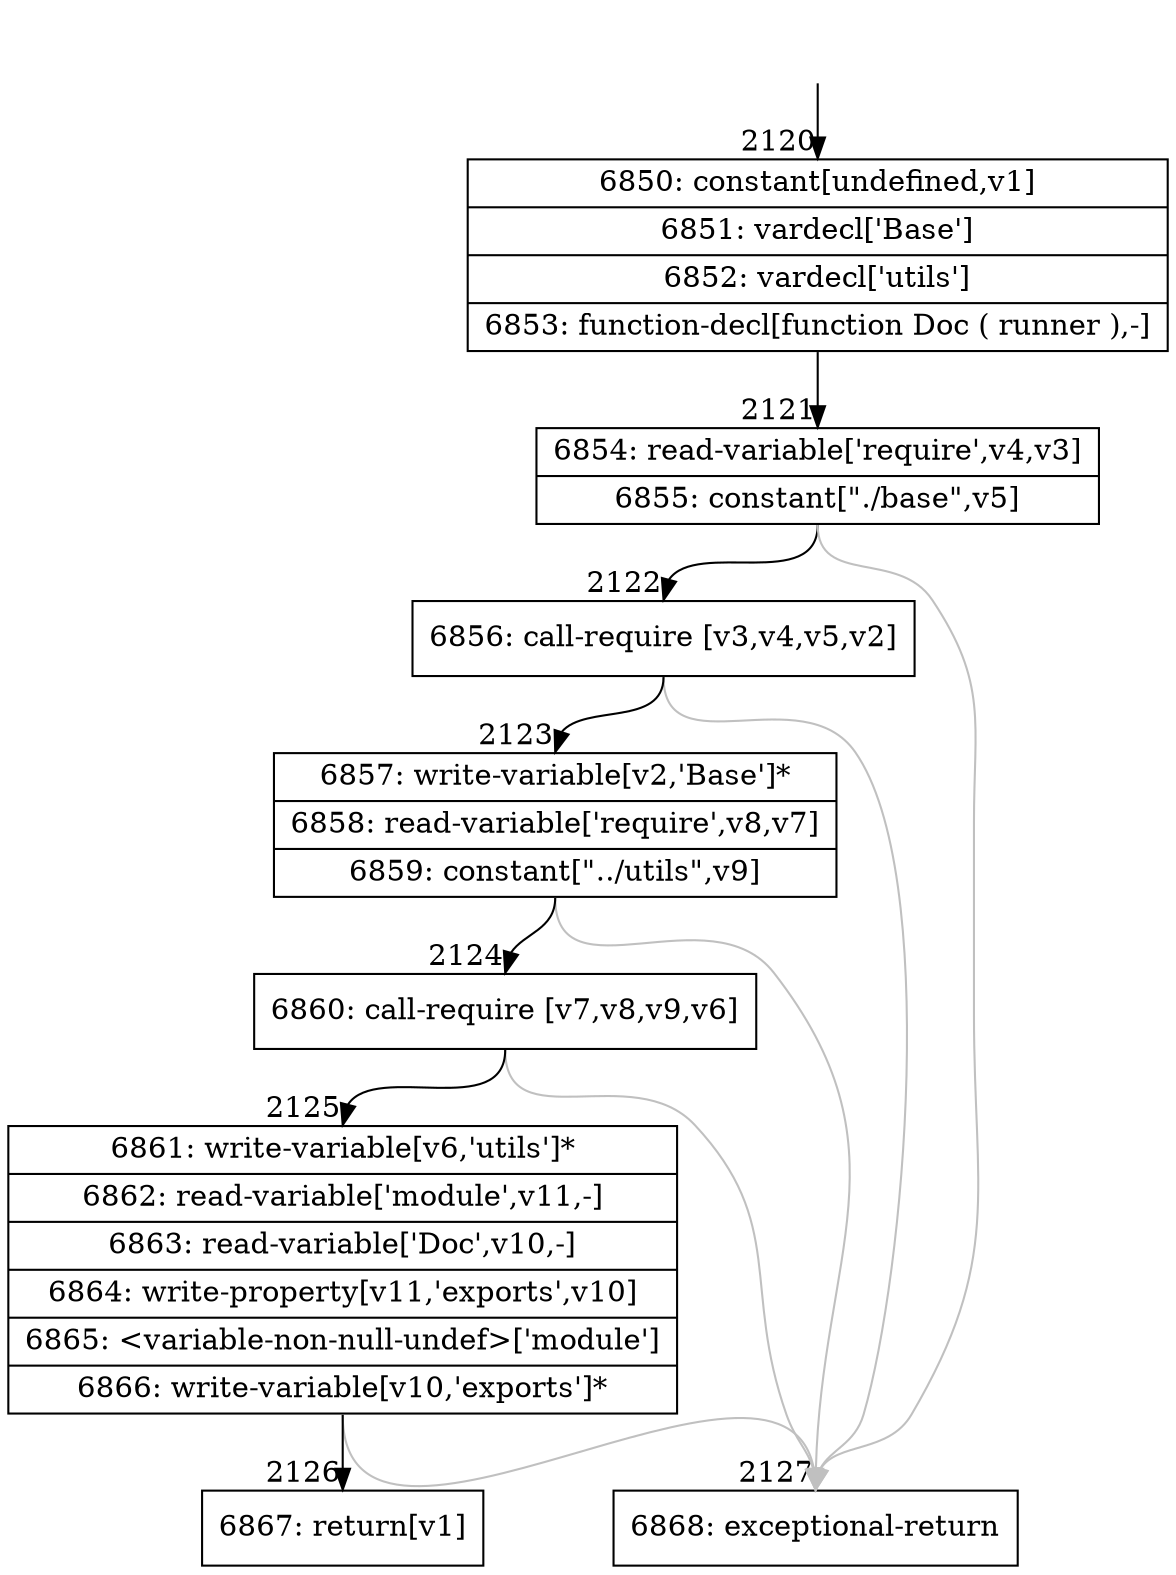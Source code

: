 digraph {
rankdir="TD"
BB_entry181[shape=none,label=""];
BB_entry181 -> BB2120 [tailport=s, headport=n, headlabel="    2120"]
BB2120 [shape=record label="{6850: constant[undefined,v1]|6851: vardecl['Base']|6852: vardecl['utils']|6853: function-decl[function Doc ( runner ),-]}" ] 
BB2120 -> BB2121 [tailport=s, headport=n, headlabel="      2121"]
BB2121 [shape=record label="{6854: read-variable['require',v4,v3]|6855: constant[\"./base\",v5]}" ] 
BB2121 -> BB2122 [tailport=s, headport=n, headlabel="      2122"]
BB2121 -> BB2127 [tailport=s, headport=n, color=gray, headlabel="      2127"]
BB2122 [shape=record label="{6856: call-require [v3,v4,v5,v2]}" ] 
BB2122 -> BB2123 [tailport=s, headport=n, headlabel="      2123"]
BB2122 -> BB2127 [tailport=s, headport=n, color=gray]
BB2123 [shape=record label="{6857: write-variable[v2,'Base']*|6858: read-variable['require',v8,v7]|6859: constant[\"../utils\",v9]}" ] 
BB2123 -> BB2124 [tailport=s, headport=n, headlabel="      2124"]
BB2123 -> BB2127 [tailport=s, headport=n, color=gray]
BB2124 [shape=record label="{6860: call-require [v7,v8,v9,v6]}" ] 
BB2124 -> BB2125 [tailport=s, headport=n, headlabel="      2125"]
BB2124 -> BB2127 [tailport=s, headport=n, color=gray]
BB2125 [shape=record label="{6861: write-variable[v6,'utils']*|6862: read-variable['module',v11,-]|6863: read-variable['Doc',v10,-]|6864: write-property[v11,'exports',v10]|6865: \<variable-non-null-undef\>['module']|6866: write-variable[v10,'exports']*}" ] 
BB2125 -> BB2126 [tailport=s, headport=n, headlabel="      2126"]
BB2125 -> BB2127 [tailport=s, headport=n, color=gray]
BB2126 [shape=record label="{6867: return[v1]}" ] 
BB2127 [shape=record label="{6868: exceptional-return}" ] 
//#$~ 2517
}
